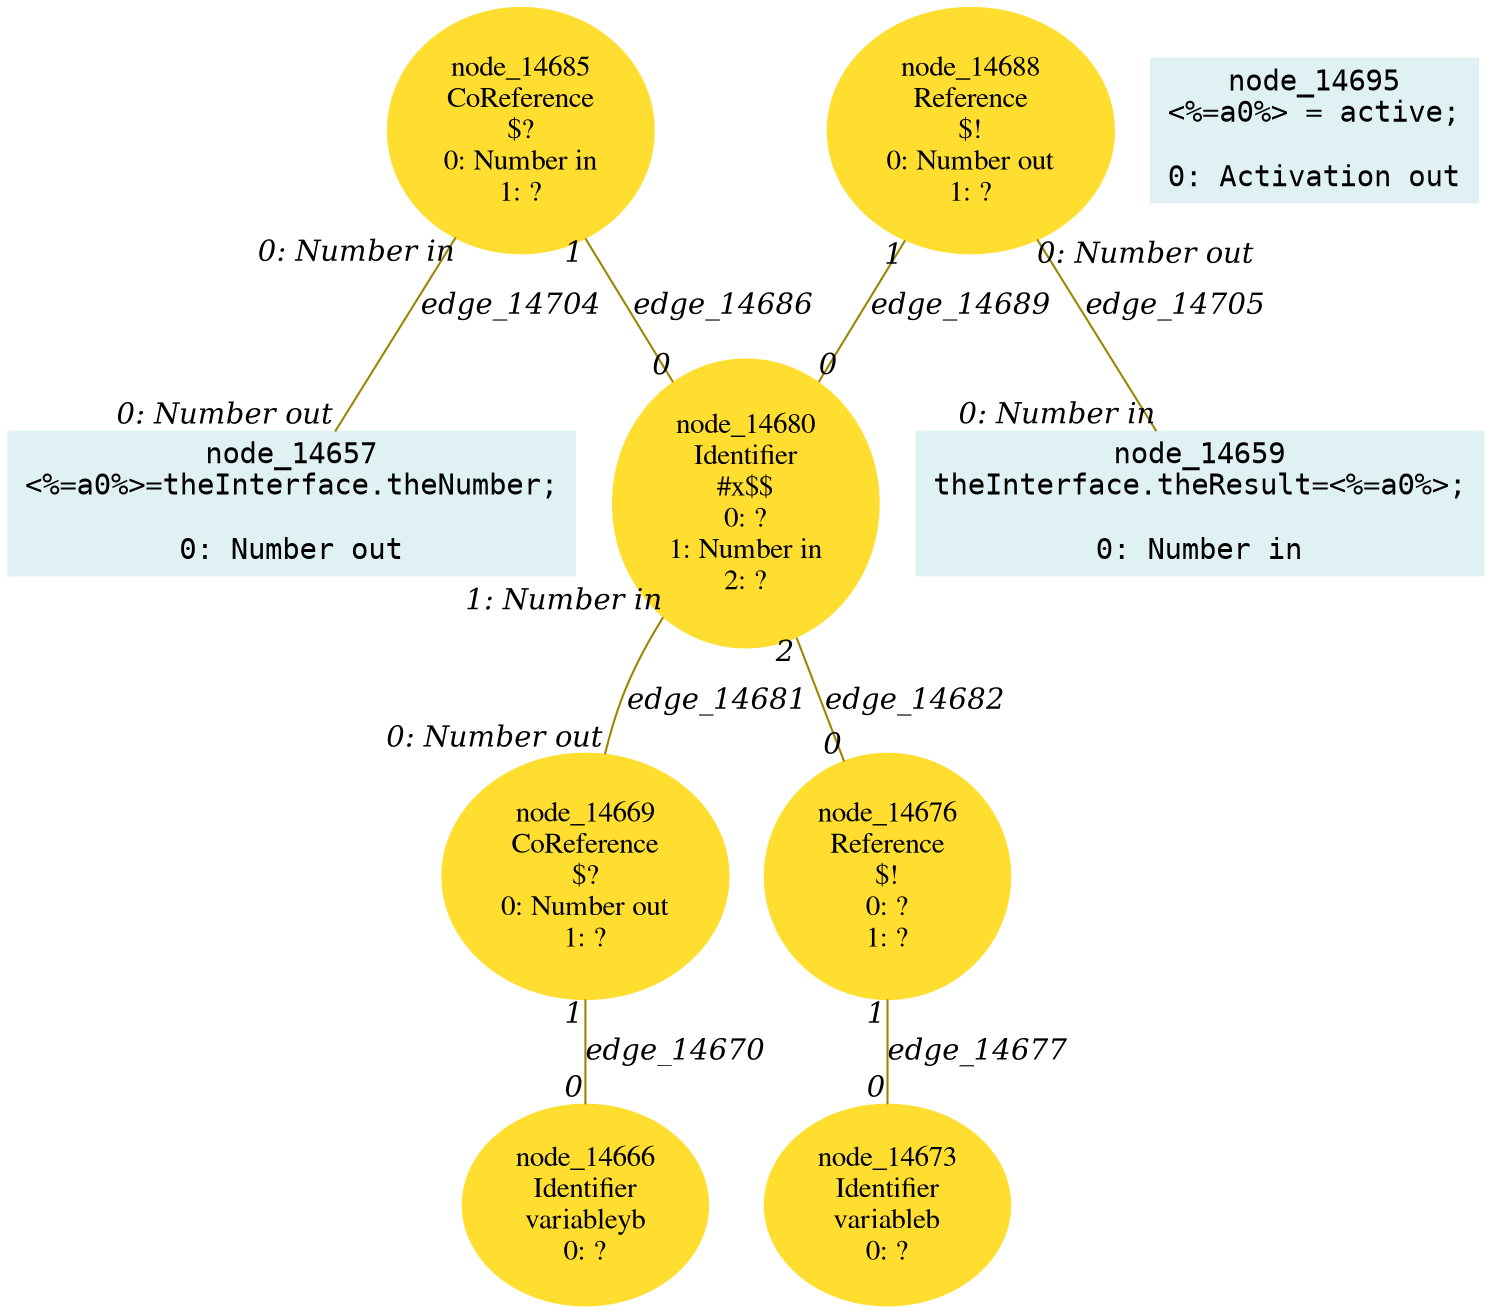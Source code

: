 digraph g{node_14657 [shape="box", style="filled", color="#dff1f2", fontname="Courier", label="node_14657
<%=a0%>=theInterface.theNumber;

0: Number out" ]
node_14659 [shape="box", style="filled", color="#dff1f2", fontname="Courier", label="node_14659
theInterface.theResult=<%=a0%>;

0: Number in" ]
node_14666 [shape="ellipse", style="filled", color="#ffde2f", fontname="Times", label="node_14666
Identifier
variableyb
0: ?" ]
node_14669 [shape="ellipse", style="filled", color="#ffde2f", fontname="Times", label="node_14669
CoReference
$?
0: Number out
1: ?" ]
node_14673 [shape="ellipse", style="filled", color="#ffde2f", fontname="Times", label="node_14673
Identifier
variableb
0: ?" ]
node_14676 [shape="ellipse", style="filled", color="#ffde2f", fontname="Times", label="node_14676
Reference
$!
0: ?
1: ?" ]
node_14680 [shape="ellipse", style="filled", color="#ffde2f", fontname="Times", label="node_14680
Identifier
#x$$
0: ?
1: Number in
2: ?" ]
node_14685 [shape="ellipse", style="filled", color="#ffde2f", fontname="Times", label="node_14685
CoReference
$?
0: Number in
1: ?" ]
node_14688 [shape="ellipse", style="filled", color="#ffde2f", fontname="Times", label="node_14688
Reference
$!
0: Number out
1: ?" ]
node_14695 [shape="box", style="filled", color="#dff1f2", fontname="Courier", label="node_14695
<%=a0%> = active;

0: Activation out" ]
node_14669 -> node_14666 [dir=none, arrowHead=none, fontname="Times-Italic", arrowsize=1, color="#9d8400", label="edge_14670",  headlabel="0", taillabel="1" ]
node_14676 -> node_14673 [dir=none, arrowHead=none, fontname="Times-Italic", arrowsize=1, color="#9d8400", label="edge_14677",  headlabel="0", taillabel="1" ]
node_14680 -> node_14669 [dir=none, arrowHead=none, fontname="Times-Italic", arrowsize=1, color="#9d8400", label="edge_14681",  headlabel="0: Number out", taillabel="1: Number in" ]
node_14680 -> node_14676 [dir=none, arrowHead=none, fontname="Times-Italic", arrowsize=1, color="#9d8400", label="edge_14682",  headlabel="0", taillabel="2" ]
node_14685 -> node_14680 [dir=none, arrowHead=none, fontname="Times-Italic", arrowsize=1, color="#9d8400", label="edge_14686",  headlabel="0", taillabel="1" ]
node_14688 -> node_14680 [dir=none, arrowHead=none, fontname="Times-Italic", arrowsize=1, color="#9d8400", label="edge_14689",  headlabel="0", taillabel="1" ]
node_14685 -> node_14657 [dir=none, arrowHead=none, fontname="Times-Italic", arrowsize=1, color="#9d8400", label="edge_14704",  headlabel="0: Number out", taillabel="0: Number in" ]
node_14688 -> node_14659 [dir=none, arrowHead=none, fontname="Times-Italic", arrowsize=1, color="#9d8400", label="edge_14705",  headlabel="0: Number in", taillabel="0: Number out" ]
}